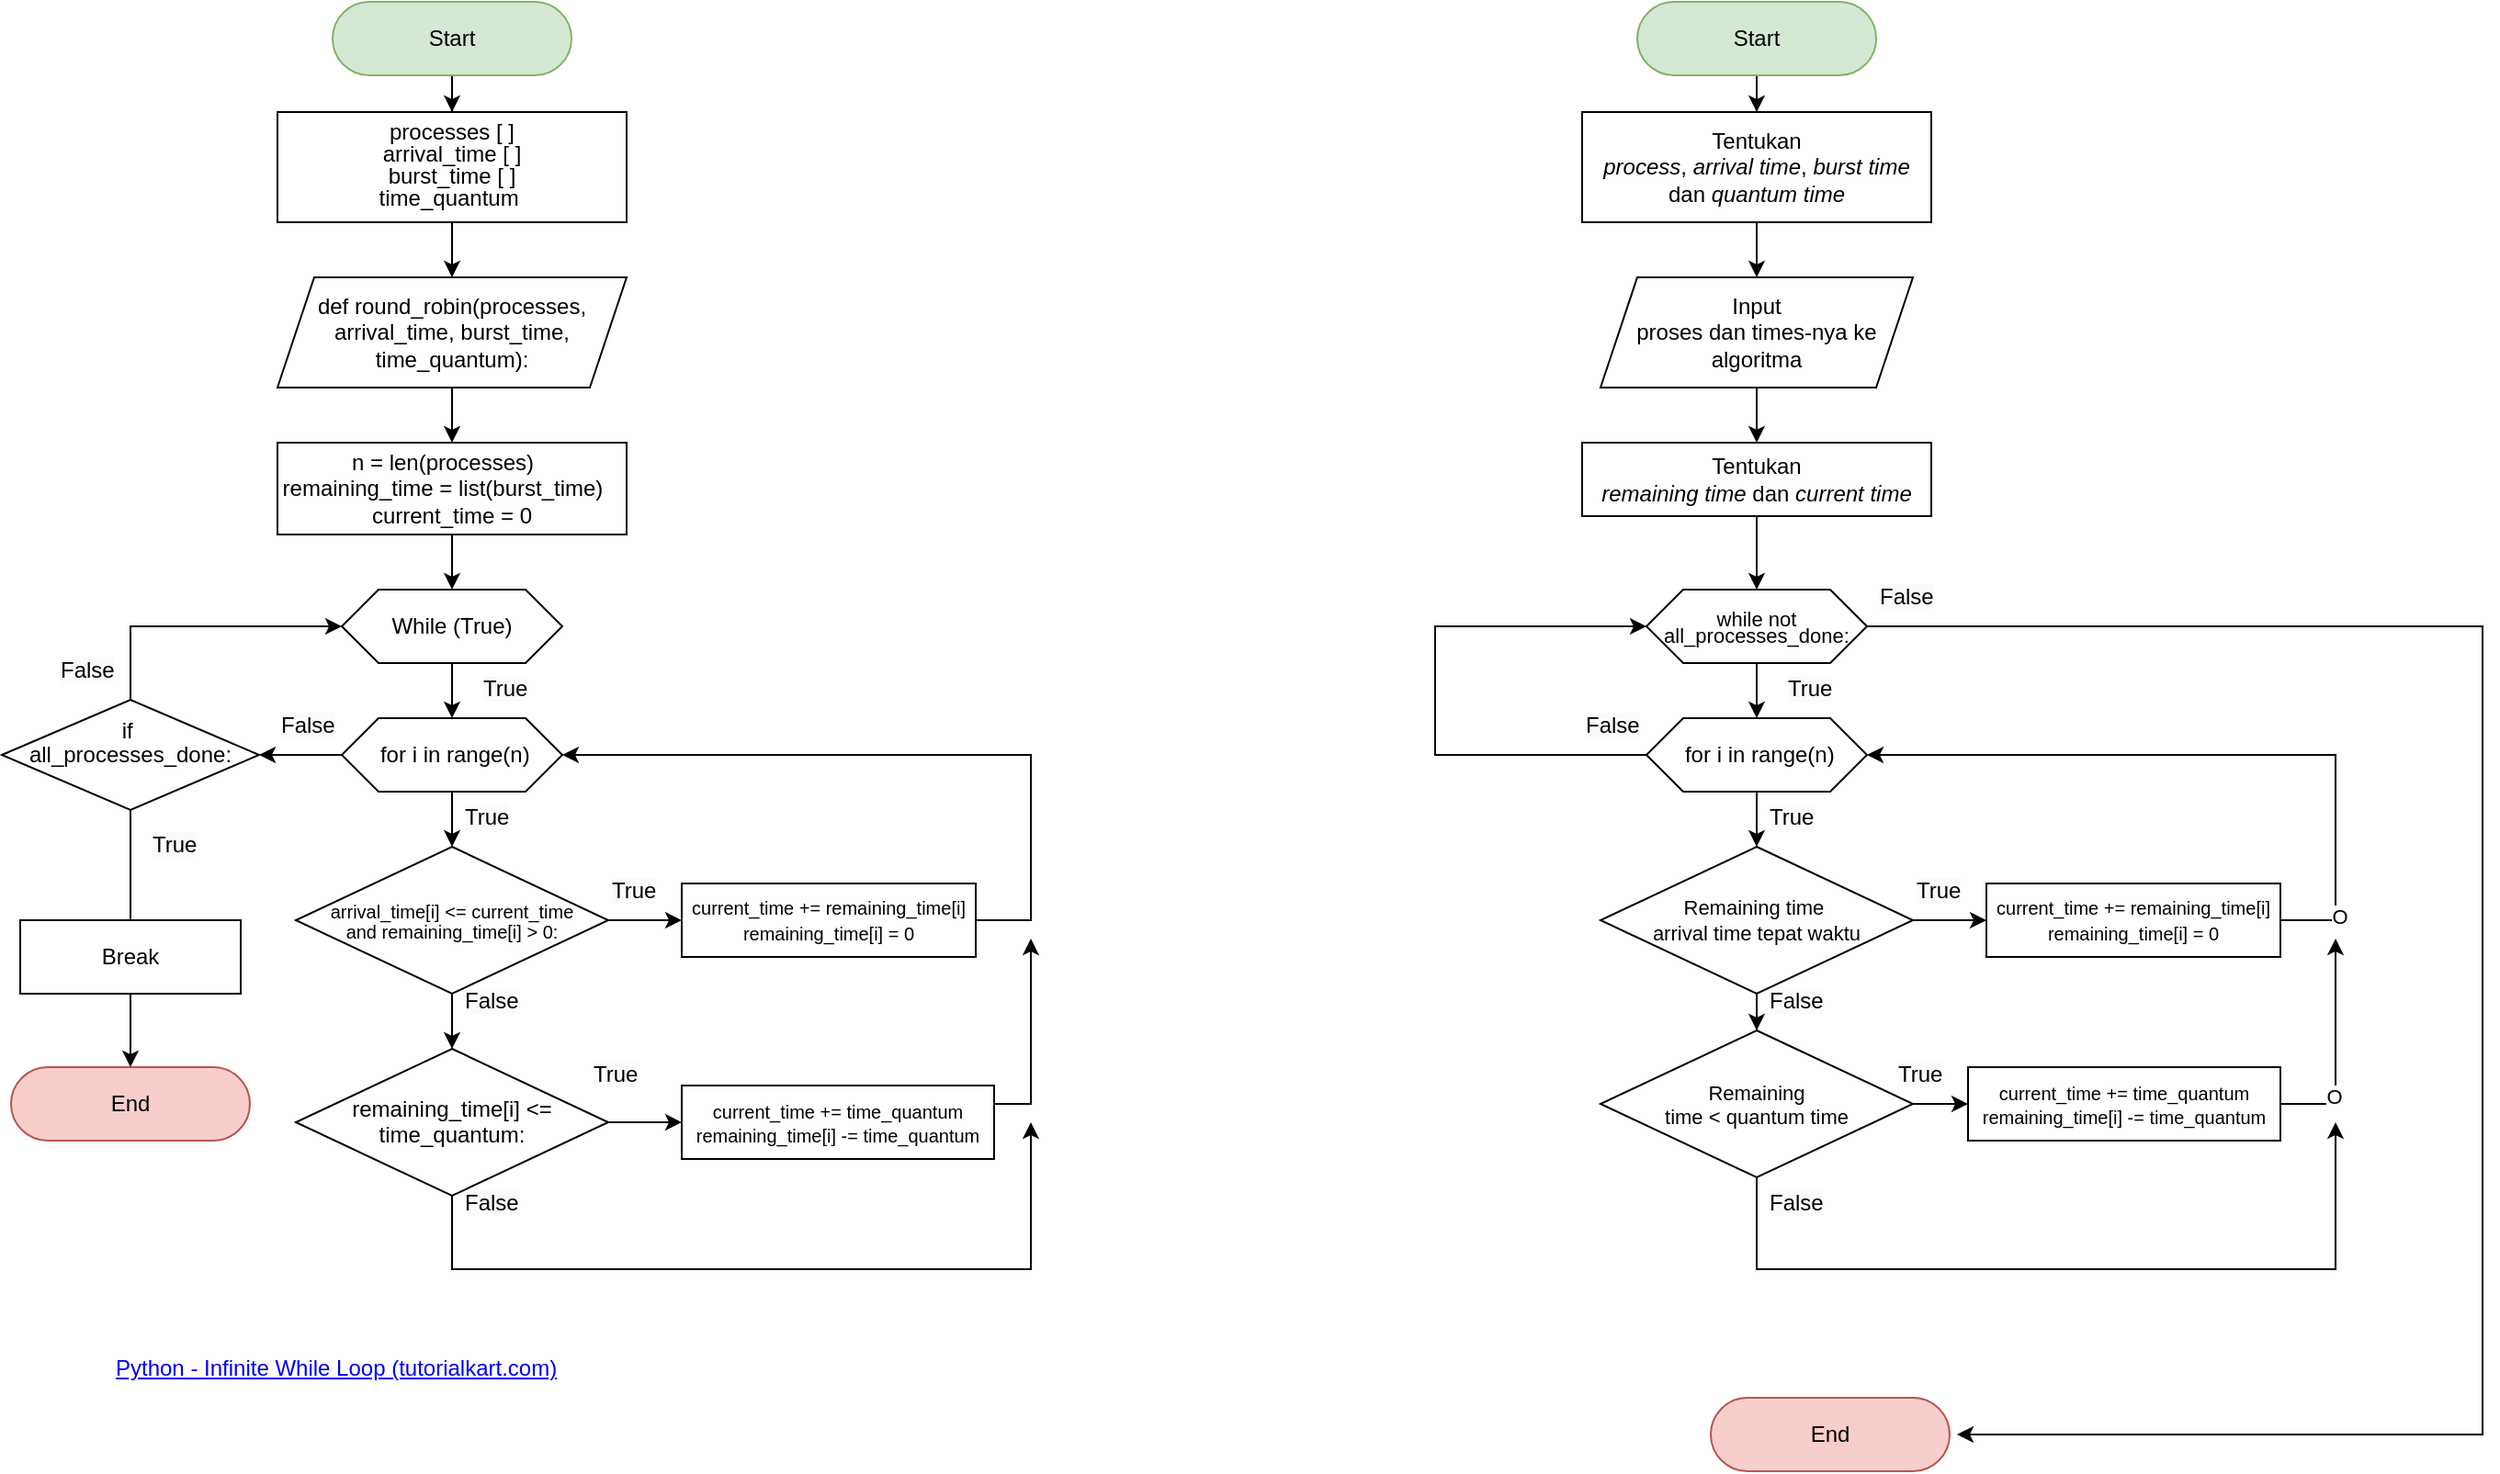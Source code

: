 <mxfile version="22.1.4" type="github">
  <diagram name="Page-1" id="GzDkK3Wdm-paOA56kU2o">
    <mxGraphModel dx="651" dy="1184" grid="1" gridSize="10" guides="1" tooltips="1" connect="1" arrows="1" fold="1" page="1" pageScale="1" pageWidth="827" pageHeight="1169" math="0" shadow="0">
      <root>
        <mxCell id="0" />
        <mxCell id="1" parent="0" />
        <mxCell id="nh16xZnF35ZIOP_AyppK-23" value="" style="edgeStyle=orthogonalEdgeStyle;rounded=0;orthogonalLoop=1;jettySize=auto;html=1;entryX=0.5;entryY=0;entryDx=0;entryDy=0;" parent="1" source="nh16xZnF35ZIOP_AyppK-1" target="nh16xZnF35ZIOP_AyppK-2" edge="1">
          <mxGeometry relative="1" as="geometry" />
        </mxCell>
        <mxCell id="nh16xZnF35ZIOP_AyppK-1" value="Start" style="rounded=1;whiteSpace=wrap;html=1;arcSize=50;fillColor=#d5e8d4;strokeColor=#82b366;" parent="1" vertex="1">
          <mxGeometry x="230" y="140" width="130" height="40" as="geometry" />
        </mxCell>
        <mxCell id="nh16xZnF35ZIOP_AyppK-25" value="" style="edgeStyle=orthogonalEdgeStyle;rounded=0;orthogonalLoop=1;jettySize=auto;html=1;" parent="1" source="nh16xZnF35ZIOP_AyppK-2" target="nh16xZnF35ZIOP_AyppK-3" edge="1">
          <mxGeometry relative="1" as="geometry" />
        </mxCell>
        <mxCell id="nh16xZnF35ZIOP_AyppK-2" value="&lt;p style=&quot;line-height: 0%;&quot; align=&quot;center&quot; class=&quot;MsoNormal&quot;&gt;processes [ ]&lt;/p&gt;&lt;p style=&quot;line-height: 0%;&quot; align=&quot;center&quot; class=&quot;MsoNormal&quot;&gt;arrival_time [ ]&lt;/p&gt;&lt;p style=&quot;line-height: 0%;&quot; align=&quot;center&quot; class=&quot;MsoNormal&quot;&gt;burst_time [ ]&lt;/p&gt;&lt;p style=&quot;line-height: 0%;&quot; align=&quot;center&quot; class=&quot;MsoNormal&quot;&gt;time_quantum&amp;nbsp;&lt;/p&gt;&lt;div style=&quot;line-height: 0%;&quot;&gt;&lt;br&gt;&lt;/div&gt;" style="rounded=0;whiteSpace=wrap;html=1;" parent="1" vertex="1">
          <mxGeometry x="200" y="200" width="190" height="60" as="geometry" />
        </mxCell>
        <mxCell id="nh16xZnF35ZIOP_AyppK-28" style="edgeStyle=orthogonalEdgeStyle;rounded=0;orthogonalLoop=1;jettySize=auto;html=1;entryX=0.5;entryY=0;entryDx=0;entryDy=0;" parent="1" source="nh16xZnF35ZIOP_AyppK-3" target="nh16xZnF35ZIOP_AyppK-4" edge="1">
          <mxGeometry relative="1" as="geometry" />
        </mxCell>
        <mxCell id="nh16xZnF35ZIOP_AyppK-3" value="&lt;p align=&quot;center&quot; class=&quot;MsoNormal&quot;&gt;def round_robin(processes, arrival_time, burst_time, time_quantum):&lt;/p&gt;" style="shape=parallelogram;perimeter=parallelogramPerimeter;whiteSpace=wrap;html=1;fixedSize=1;" parent="1" vertex="1">
          <mxGeometry x="200" y="290" width="190" height="60" as="geometry" />
        </mxCell>
        <mxCell id="nh16xZnF35ZIOP_AyppK-29" style="edgeStyle=orthogonalEdgeStyle;rounded=0;orthogonalLoop=1;jettySize=auto;html=1;" parent="1" source="nh16xZnF35ZIOP_AyppK-4" target="nh16xZnF35ZIOP_AyppK-6" edge="1">
          <mxGeometry relative="1" as="geometry" />
        </mxCell>
        <mxCell id="nh16xZnF35ZIOP_AyppK-4" value="&lt;p align=&quot;center&quot; class=&quot;MsoNormal&quot;&gt;n = len(processes)&lt;span style=&quot;background-color: initial;&quot;&gt;&amp;nbsp; &amp;nbsp; remaining_time = list(burst_time)&lt;/span&gt;&lt;span style=&quot;background-color: initial;&quot;&gt;&amp;nbsp; &amp;nbsp; current_time = 0&lt;/span&gt;&lt;/p&gt;" style="rounded=0;whiteSpace=wrap;html=1;" parent="1" vertex="1">
          <mxGeometry x="200" y="380" width="190" height="50" as="geometry" />
        </mxCell>
        <mxCell id="nh16xZnF35ZIOP_AyppK-31" style="edgeStyle=orthogonalEdgeStyle;rounded=0;orthogonalLoop=1;jettySize=auto;html=1;entryX=0.5;entryY=0;entryDx=0;entryDy=0;" parent="1" source="nh16xZnF35ZIOP_AyppK-6" target="nh16xZnF35ZIOP_AyppK-7" edge="1">
          <mxGeometry relative="1" as="geometry" />
        </mxCell>
        <mxCell id="nh16xZnF35ZIOP_AyppK-6" value="While (True)" style="shape=hexagon;perimeter=hexagonPerimeter2;whiteSpace=wrap;html=1;fixedSize=1;" parent="1" vertex="1">
          <mxGeometry x="235" y="460" width="120" height="40" as="geometry" />
        </mxCell>
        <mxCell id="nh16xZnF35ZIOP_AyppK-18" value="" style="edgeStyle=orthogonalEdgeStyle;rounded=0;orthogonalLoop=1;jettySize=auto;html=1;" parent="1" source="nh16xZnF35ZIOP_AyppK-7" target="nh16xZnF35ZIOP_AyppK-17" edge="1">
          <mxGeometry relative="1" as="geometry" />
        </mxCell>
        <mxCell id="nh16xZnF35ZIOP_AyppK-33" style="edgeStyle=orthogonalEdgeStyle;rounded=0;orthogonalLoop=1;jettySize=auto;html=1;entryX=0.5;entryY=0;entryDx=0;entryDy=0;" parent="1" source="nh16xZnF35ZIOP_AyppK-7" target="nh16xZnF35ZIOP_AyppK-9" edge="1">
          <mxGeometry relative="1" as="geometry" />
        </mxCell>
        <mxCell id="nh16xZnF35ZIOP_AyppK-7" value="&amp;nbsp;for i in range(n)" style="shape=hexagon;perimeter=hexagonPerimeter2;whiteSpace=wrap;html=1;fixedSize=1;" parent="1" vertex="1">
          <mxGeometry x="235" y="530" width="120" height="40" as="geometry" />
        </mxCell>
        <mxCell id="nh16xZnF35ZIOP_AyppK-19" value="" style="edgeStyle=orthogonalEdgeStyle;rounded=0;orthogonalLoop=1;jettySize=auto;html=1;" parent="1" source="nh16xZnF35ZIOP_AyppK-9" target="nh16xZnF35ZIOP_AyppK-16" edge="1">
          <mxGeometry relative="1" as="geometry" />
        </mxCell>
        <mxCell id="nh16xZnF35ZIOP_AyppK-36" value="" style="edgeStyle=orthogonalEdgeStyle;rounded=0;orthogonalLoop=1;jettySize=auto;html=1;" parent="1" source="nh16xZnF35ZIOP_AyppK-9" target="nh16xZnF35ZIOP_AyppK-11" edge="1">
          <mxGeometry relative="1" as="geometry" />
        </mxCell>
        <mxCell id="nh16xZnF35ZIOP_AyppK-9" value="&lt;p style=&quot;line-height: 10%; font-size: 10px;&quot; class=&quot;MsoNormal&quot;&gt;&lt;font style=&quot;font-size: 10px;&quot;&gt;arrival_time[&lt;span style=&quot;background-color: initial;&quot;&gt;i] &amp;lt;= current_time&lt;/span&gt;&lt;/font&gt;&lt;/p&gt;&lt;p style=&quot;line-height: 10%; font-size: 10px;&quot; class=&quot;MsoNormal&quot;&gt;&lt;font style=&quot;font-size: 10px;&quot;&gt;and re&lt;span style=&quot;background-color: initial;&quot;&gt;maining_time[i] &amp;gt; 0:&lt;/span&gt;&lt;/font&gt;&lt;/p&gt;" style="rhombus;whiteSpace=wrap;html=1;rounded=0;shadow=0;align=center;" parent="1" vertex="1">
          <mxGeometry x="210" y="600" width="170" height="80" as="geometry" />
        </mxCell>
        <mxCell id="nh16xZnF35ZIOP_AyppK-20" value="" style="edgeStyle=orthogonalEdgeStyle;rounded=0;orthogonalLoop=1;jettySize=auto;html=1;" parent="1" source="nh16xZnF35ZIOP_AyppK-11" target="nh16xZnF35ZIOP_AyppK-15" edge="1">
          <mxGeometry relative="1" as="geometry" />
        </mxCell>
        <mxCell id="tXyMa349fQZosZSXfKXh-4" style="edgeStyle=orthogonalEdgeStyle;rounded=0;orthogonalLoop=1;jettySize=auto;html=1;" parent="1" source="nh16xZnF35ZIOP_AyppK-11" edge="1">
          <mxGeometry relative="1" as="geometry">
            <mxPoint x="610" y="750" as="targetPoint" />
            <Array as="points">
              <mxPoint x="295" y="830" />
              <mxPoint x="610" y="830" />
            </Array>
          </mxGeometry>
        </mxCell>
        <mxCell id="nh16xZnF35ZIOP_AyppK-11" value="&lt;p style=&quot;line-height: 110%;&quot; align=&quot;center&quot; class=&quot;MsoNormal&quot;&gt;remaining_time[i] &amp;lt;= time_quantum:&lt;br&gt;&lt;/p&gt;" style="rhombus;whiteSpace=wrap;html=1;rounded=0;shadow=0;align=center;" parent="1" vertex="1">
          <mxGeometry x="210" y="710" width="170" height="80" as="geometry" />
        </mxCell>
        <mxCell id="nh16xZnF35ZIOP_AyppK-38" style="edgeStyle=orthogonalEdgeStyle;rounded=0;orthogonalLoop=1;jettySize=auto;html=1;" parent="1" source="nh16xZnF35ZIOP_AyppK-15" edge="1">
          <mxGeometry relative="1" as="geometry">
            <mxPoint x="610" y="650" as="targetPoint" />
            <Array as="points">
              <mxPoint x="610" y="740" />
            </Array>
          </mxGeometry>
        </mxCell>
        <mxCell id="nh16xZnF35ZIOP_AyppK-15" value="&lt;p style=&quot;line-height: 30%; font-size: 10px;&quot; align=&quot;center&quot; class=&quot;MsoNormal&quot;&gt;&lt;font style=&quot;font-size: 10px;&quot;&gt;current_time += time_quantum&lt;/font&gt;&lt;/p&gt;&lt;p style=&quot;line-height: 30%; font-size: 10px;&quot; align=&quot;center&quot; class=&quot;MsoNormal&quot;&gt;&lt;span style=&quot;background-color: initial;&quot;&gt;&lt;font style=&quot;font-size: 10px;&quot;&gt;remaining_time[i] -= time_quantum&lt;/font&gt;&lt;/span&gt;&lt;/p&gt;" style="rounded=0;whiteSpace=wrap;html=1;" parent="1" vertex="1">
          <mxGeometry x="420" y="730" width="170" height="40" as="geometry" />
        </mxCell>
        <mxCell id="nh16xZnF35ZIOP_AyppK-37" style="edgeStyle=orthogonalEdgeStyle;rounded=0;orthogonalLoop=1;jettySize=auto;html=1;entryX=1;entryY=0.5;entryDx=0;entryDy=0;" parent="1" source="nh16xZnF35ZIOP_AyppK-16" target="nh16xZnF35ZIOP_AyppK-7" edge="1">
          <mxGeometry relative="1" as="geometry">
            <Array as="points">
              <mxPoint x="610" y="640" />
              <mxPoint x="610" y="550" />
            </Array>
          </mxGeometry>
        </mxCell>
        <mxCell id="nh16xZnF35ZIOP_AyppK-16" value="&lt;p style=&quot;line-height: 10%;&quot; class=&quot;MsoNormal&quot;&gt;&lt;font style=&quot;font-size: 10px;&quot;&gt;current_time += remaining_time[i]&lt;/font&gt;&lt;/p&gt;&lt;p style=&quot;line-height: 10%;&quot; class=&quot;MsoNormal&quot;&gt;&lt;font style=&quot;font-size: 10px;&quot;&gt;remaining_time[i] = 0&lt;/font&gt;&lt;/p&gt;" style="rounded=0;whiteSpace=wrap;html=1;align=center;perimeterSpacing=0;" parent="1" vertex="1">
          <mxGeometry x="420" y="620" width="160" height="40" as="geometry" />
        </mxCell>
        <mxCell id="nh16xZnF35ZIOP_AyppK-43" style="edgeStyle=orthogonalEdgeStyle;rounded=0;orthogonalLoop=1;jettySize=auto;html=1;exitX=0.5;exitY=0;exitDx=0;exitDy=0;entryX=0;entryY=0.5;entryDx=0;entryDy=0;" parent="1" source="nh16xZnF35ZIOP_AyppK-17" target="nh16xZnF35ZIOP_AyppK-6" edge="1">
          <mxGeometry relative="1" as="geometry">
            <mxPoint x="160" y="445" as="targetPoint" />
            <mxPoint x="120.0" y="515" as="sourcePoint" />
            <Array as="points">
              <mxPoint x="120" y="480" />
            </Array>
          </mxGeometry>
        </mxCell>
        <mxCell id="nh16xZnF35ZIOP_AyppK-45" value="" style="edgeStyle=orthogonalEdgeStyle;rounded=0;orthogonalLoop=1;jettySize=auto;html=1;" parent="1" source="nh16xZnF35ZIOP_AyppK-17" edge="1">
          <mxGeometry relative="1" as="geometry">
            <mxPoint x="120" y="670" as="targetPoint" />
          </mxGeometry>
        </mxCell>
        <mxCell id="nh16xZnF35ZIOP_AyppK-17" value="&lt;p style=&quot;line-height: 10%;&quot; class=&quot;MsoNormal&quot;&gt;&lt;font style=&quot;font-size: 12px;&quot;&gt;if&amp;nbsp;&lt;/font&gt;&lt;/p&gt;&lt;p style=&quot;line-height: 10%;&quot; class=&quot;MsoNormal&quot;&gt;&lt;font style=&quot;font-size: 12px;&quot;&gt;all_processes_done:&lt;/font&gt;&lt;br&gt;&lt;/p&gt;&lt;p style=&quot;line-height: 10%;&quot; class=&quot;MsoNormal&quot;&gt;&lt;font style=&quot;font-size: 12px;&quot;&gt;&lt;br&gt;&lt;/font&gt;&lt;/p&gt;" style="rhombus;whiteSpace=wrap;html=1;rounded=0;shadow=0;align=center;" parent="1" vertex="1">
          <mxGeometry x="50" y="520" width="140" height="60" as="geometry" />
        </mxCell>
        <mxCell id="nh16xZnF35ZIOP_AyppK-46" value="End" style="rounded=1;whiteSpace=wrap;html=1;arcSize=50;fillColor=#f8cecc;strokeColor=#b85450;" parent="1" vertex="1">
          <mxGeometry x="55" y="720" width="130" height="40" as="geometry" />
        </mxCell>
        <mxCell id="tXyMa349fQZosZSXfKXh-1" value="&lt;span style=&quot;color: rgb(0, 0, 0); font-family: Helvetica; font-size: 12px; font-style: normal; font-variant-ligatures: normal; font-variant-caps: normal; font-weight: 400; letter-spacing: normal; orphans: 2; text-align: center; text-indent: 0px; text-transform: none; widows: 2; word-spacing: 0px; -webkit-text-stroke-width: 0px; background-color: rgb(251, 251, 251); text-decoration-thickness: initial; text-decoration-style: initial; text-decoration-color: initial; float: none; display: inline !important;&quot;&gt;True&lt;/span&gt;" style="text;whiteSpace=wrap;html=1;" parent="1" vertex="1">
          <mxGeometry x="300" y="570" width="30" height="30" as="geometry" />
        </mxCell>
        <mxCell id="tXyMa349fQZosZSXfKXh-2" value="&lt;span style=&quot;color: rgb(0, 0, 0); font-family: Helvetica; font-size: 12px; font-style: normal; font-variant-ligatures: normal; font-variant-caps: normal; font-weight: 400; letter-spacing: normal; orphans: 2; text-align: center; text-indent: 0px; text-transform: none; widows: 2; word-spacing: 0px; -webkit-text-stroke-width: 0px; background-color: rgb(251, 251, 251); text-decoration-thickness: initial; text-decoration-style: initial; text-decoration-color: initial; float: none; display: inline !important;&quot;&gt;False&lt;/span&gt;" style="text;whiteSpace=wrap;html=1;" parent="1" vertex="1">
          <mxGeometry x="200" y="520" width="30" height="30" as="geometry" />
        </mxCell>
        <mxCell id="tXyMa349fQZosZSXfKXh-3" value="&lt;span style=&quot;color: rgb(0, 0, 0); font-family: Helvetica; font-size: 12px; font-style: normal; font-variant-ligatures: normal; font-variant-caps: normal; font-weight: 400; letter-spacing: normal; orphans: 2; text-align: center; text-indent: 0px; text-transform: none; widows: 2; word-spacing: 0px; -webkit-text-stroke-width: 0px; background-color: rgb(251, 251, 251); text-decoration-thickness: initial; text-decoration-style: initial; text-decoration-color: initial; float: none; display: inline !important;&quot;&gt;True&lt;/span&gt;" style="text;whiteSpace=wrap;html=1;" parent="1" vertex="1">
          <mxGeometry x="380" y="610" width="30" height="30" as="geometry" />
        </mxCell>
        <mxCell id="tXyMa349fQZosZSXfKXh-5" value="&lt;span style=&quot;color: rgb(0, 0, 0); font-family: Helvetica; font-size: 12px; font-style: normal; font-variant-ligatures: normal; font-variant-caps: normal; font-weight: 400; letter-spacing: normal; orphans: 2; text-align: center; text-indent: 0px; text-transform: none; widows: 2; word-spacing: 0px; -webkit-text-stroke-width: 0px; background-color: rgb(251, 251, 251); text-decoration-thickness: initial; text-decoration-style: initial; text-decoration-color: initial; float: none; display: inline !important;&quot;&gt;True&lt;/span&gt;" style="text;whiteSpace=wrap;html=1;" parent="1" vertex="1">
          <mxGeometry x="370" y="710" width="30" height="30" as="geometry" />
        </mxCell>
        <mxCell id="tXyMa349fQZosZSXfKXh-6" value="&lt;span style=&quot;color: rgb(0, 0, 0); font-family: Helvetica; font-size: 12px; font-style: normal; font-variant-ligatures: normal; font-variant-caps: normal; font-weight: 400; letter-spacing: normal; orphans: 2; text-align: center; text-indent: 0px; text-transform: none; widows: 2; word-spacing: 0px; -webkit-text-stroke-width: 0px; background-color: rgb(251, 251, 251); text-decoration-thickness: initial; text-decoration-style: initial; text-decoration-color: initial; float: none; display: inline !important;&quot;&gt;True&lt;/span&gt;" style="text;whiteSpace=wrap;html=1;" parent="1" vertex="1">
          <mxGeometry x="130" y="585" width="30" height="30" as="geometry" />
        </mxCell>
        <mxCell id="tXyMa349fQZosZSXfKXh-11" value="&lt;span style=&quot;color: rgb(0, 0, 0); font-family: Helvetica; font-size: 12px; font-style: normal; font-variant-ligatures: normal; font-variant-caps: normal; font-weight: 400; letter-spacing: normal; orphans: 2; text-align: center; text-indent: 0px; text-transform: none; widows: 2; word-spacing: 0px; -webkit-text-stroke-width: 0px; background-color: rgb(251, 251, 251); text-decoration-thickness: initial; text-decoration-style: initial; text-decoration-color: initial; float: none; display: inline !important;&quot;&gt;False&lt;/span&gt;" style="text;whiteSpace=wrap;html=1;" parent="1" vertex="1">
          <mxGeometry x="300" y="670" width="30" height="30" as="geometry" />
        </mxCell>
        <mxCell id="tXyMa349fQZosZSXfKXh-12" value="&lt;span style=&quot;color: rgb(0, 0, 0); font-family: Helvetica; font-size: 12px; font-style: normal; font-variant-ligatures: normal; font-variant-caps: normal; font-weight: 400; letter-spacing: normal; orphans: 2; text-align: center; text-indent: 0px; text-transform: none; widows: 2; word-spacing: 0px; -webkit-text-stroke-width: 0px; background-color: rgb(251, 251, 251); text-decoration-thickness: initial; text-decoration-style: initial; text-decoration-color: initial; float: none; display: inline !important;&quot;&gt;False&lt;/span&gt;" style="text;whiteSpace=wrap;html=1;" parent="1" vertex="1">
          <mxGeometry x="300" y="780" width="30" height="30" as="geometry" />
        </mxCell>
        <mxCell id="tXyMa349fQZosZSXfKXh-13" value="&lt;span style=&quot;color: rgb(0, 0, 0); font-family: Helvetica; font-size: 12px; font-style: normal; font-variant-ligatures: normal; font-variant-caps: normal; font-weight: 400; letter-spacing: normal; orphans: 2; text-align: center; text-indent: 0px; text-transform: none; widows: 2; word-spacing: 0px; -webkit-text-stroke-width: 0px; background-color: rgb(251, 251, 251); text-decoration-thickness: initial; text-decoration-style: initial; text-decoration-color: initial; float: none; display: inline !important;&quot;&gt;False&lt;/span&gt;" style="text;whiteSpace=wrap;html=1;" parent="1" vertex="1">
          <mxGeometry x="80" y="490" width="30" height="30" as="geometry" />
        </mxCell>
        <mxCell id="tXyMa349fQZosZSXfKXh-14" value="&lt;span style=&quot;color: rgb(0, 0, 0); font-family: Helvetica; font-size: 12px; font-style: normal; font-variant-ligatures: normal; font-variant-caps: normal; font-weight: 400; letter-spacing: normal; orphans: 2; text-align: center; text-indent: 0px; text-transform: none; widows: 2; word-spacing: 0px; -webkit-text-stroke-width: 0px; background-color: rgb(251, 251, 251); text-decoration-thickness: initial; text-decoration-style: initial; text-decoration-color: initial; float: none; display: inline !important;&quot;&gt;True&lt;/span&gt;" style="text;whiteSpace=wrap;html=1;" parent="1" vertex="1">
          <mxGeometry x="310" y="500" width="30" height="30" as="geometry" />
        </mxCell>
        <mxCell id="tXyMa349fQZosZSXfKXh-18" value="" style="edgeStyle=orthogonalEdgeStyle;rounded=0;orthogonalLoop=1;jettySize=auto;html=1;entryX=0.5;entryY=0;entryDx=0;entryDy=0;" parent="1" source="tXyMa349fQZosZSXfKXh-19" target="tXyMa349fQZosZSXfKXh-21" edge="1">
          <mxGeometry relative="1" as="geometry" />
        </mxCell>
        <mxCell id="tXyMa349fQZosZSXfKXh-19" value="Start" style="rounded=1;whiteSpace=wrap;html=1;arcSize=50;fillColor=#d5e8d4;strokeColor=#82b366;" parent="1" vertex="1">
          <mxGeometry x="940" y="140" width="130" height="40" as="geometry" />
        </mxCell>
        <mxCell id="tXyMa349fQZosZSXfKXh-20" value="" style="edgeStyle=orthogonalEdgeStyle;rounded=0;orthogonalLoop=1;jettySize=auto;html=1;" parent="1" source="tXyMa349fQZosZSXfKXh-21" target="tXyMa349fQZosZSXfKXh-23" edge="1">
          <mxGeometry relative="1" as="geometry" />
        </mxCell>
        <mxCell id="tXyMa349fQZosZSXfKXh-21" value="&lt;p align=&quot;center&quot; class=&quot;MsoNormal&quot;&gt;Tentukan&lt;br&gt;&lt;i&gt;process&lt;/i&gt;, &lt;i&gt;arrival time&lt;/i&gt;, &lt;i&gt;burst time&lt;/i&gt; dan &lt;i&gt;quantum time&lt;/i&gt;&lt;span style=&quot;font-family: &amp;quot;Plus Jakarta Sans&amp;quot;;&quot;&gt;&lt;/span&gt;&lt;/p&gt;" style="rounded=0;whiteSpace=wrap;html=1;" parent="1" vertex="1">
          <mxGeometry x="910" y="200" width="190" height="60" as="geometry" />
        </mxCell>
        <mxCell id="tXyMa349fQZosZSXfKXh-22" style="edgeStyle=orthogonalEdgeStyle;rounded=0;orthogonalLoop=1;jettySize=auto;html=1;entryX=0.5;entryY=0;entryDx=0;entryDy=0;" parent="1" source="tXyMa349fQZosZSXfKXh-23" target="tXyMa349fQZosZSXfKXh-25" edge="1">
          <mxGeometry relative="1" as="geometry" />
        </mxCell>
        <mxCell id="tXyMa349fQZosZSXfKXh-23" value="&lt;p align=&quot;center&quot; class=&quot;MsoNormal&quot;&gt;Input&lt;br/&gt;proses dan times-nya ke algoritma&lt;span style=&quot;font-family: &amp;quot;Plus Jakarta Sans&amp;quot;;&quot;&gt;&lt;/span&gt;&lt;/p&gt;" style="shape=parallelogram;perimeter=parallelogramPerimeter;whiteSpace=wrap;html=1;fixedSize=1;" parent="1" vertex="1">
          <mxGeometry x="920" y="290" width="170" height="60" as="geometry" />
        </mxCell>
        <mxCell id="tXyMa349fQZosZSXfKXh-24" style="edgeStyle=orthogonalEdgeStyle;rounded=0;orthogonalLoop=1;jettySize=auto;html=1;" parent="1" source="tXyMa349fQZosZSXfKXh-25" target="tXyMa349fQZosZSXfKXh-28" edge="1">
          <mxGeometry relative="1" as="geometry" />
        </mxCell>
        <mxCell id="tXyMa349fQZosZSXfKXh-25" value="&lt;p align=&quot;center&quot; class=&quot;MsoNormal&quot;&gt;&lt;font style=&quot;font-size: 12px;&quot;&gt;&lt;font style=&quot;&quot;&gt;Tentukan&lt;br&gt;&lt;i&gt;remaining time&lt;/i&gt; dan&lt;i&gt; current &lt;/i&gt;&lt;/font&gt;&lt;i&gt;time&lt;/i&gt;&lt;/font&gt;&lt;span style=&quot;font-family: &amp;quot;Plus Jakarta Sans&amp;quot;;&quot;&gt;&lt;/span&gt;&lt;/p&gt;" style="rounded=0;whiteSpace=wrap;html=1;" parent="1" vertex="1">
          <mxGeometry x="910" y="380" width="190" height="40" as="geometry" />
        </mxCell>
        <mxCell id="tXyMa349fQZosZSXfKXh-26" style="edgeStyle=orthogonalEdgeStyle;rounded=0;orthogonalLoop=1;jettySize=auto;html=1;entryX=0.5;entryY=0;entryDx=0;entryDy=0;" parent="1" source="tXyMa349fQZosZSXfKXh-28" target="tXyMa349fQZosZSXfKXh-31" edge="1">
          <mxGeometry relative="1" as="geometry" />
        </mxCell>
        <mxCell id="tXyMa349fQZosZSXfKXh-27" style="edgeStyle=orthogonalEdgeStyle;rounded=0;orthogonalLoop=1;jettySize=auto;html=1;entryX=1;entryY=0.5;entryDx=0;entryDy=0;" parent="1" source="tXyMa349fQZosZSXfKXh-28" edge="1">
          <mxGeometry relative="1" as="geometry">
            <Array as="points">
              <mxPoint x="1400" y="480" />
              <mxPoint x="1400" y="920" />
            </Array>
            <mxPoint x="1114" y="920" as="targetPoint" />
          </mxGeometry>
        </mxCell>
        <mxCell id="tXyMa349fQZosZSXfKXh-28" value="&lt;p style=&quot;line-height: 70%;&quot;&gt;&lt;font style=&quot;font-size: 11px;&quot;&gt;while not all_processes_done:&lt;/font&gt;&lt;/p&gt;" style="shape=hexagon;perimeter=hexagonPerimeter2;whiteSpace=wrap;html=1;fixedSize=1;" parent="1" vertex="1">
          <mxGeometry x="945" y="460" width="120" height="40" as="geometry" />
        </mxCell>
        <mxCell id="tXyMa349fQZosZSXfKXh-30" style="edgeStyle=orthogonalEdgeStyle;rounded=0;orthogonalLoop=1;jettySize=auto;html=1;entryX=0.5;entryY=0;entryDx=0;entryDy=0;" parent="1" source="tXyMa349fQZosZSXfKXh-31" target="tXyMa349fQZosZSXfKXh-34" edge="1">
          <mxGeometry relative="1" as="geometry" />
        </mxCell>
        <mxCell id="tXyMa349fQZosZSXfKXh-31" value="&amp;nbsp;for i in range(n)" style="shape=hexagon;perimeter=hexagonPerimeter2;whiteSpace=wrap;html=1;fixedSize=1;" parent="1" vertex="1">
          <mxGeometry x="945" y="530" width="120" height="40" as="geometry" />
        </mxCell>
        <mxCell id="tXyMa349fQZosZSXfKXh-32" value="" style="edgeStyle=orthogonalEdgeStyle;rounded=0;orthogonalLoop=1;jettySize=auto;html=1;" parent="1" source="tXyMa349fQZosZSXfKXh-34" target="tXyMa349fQZosZSXfKXh-43" edge="1">
          <mxGeometry relative="1" as="geometry" />
        </mxCell>
        <mxCell id="tXyMa349fQZosZSXfKXh-33" value="" style="edgeStyle=orthogonalEdgeStyle;rounded=0;orthogonalLoop=1;jettySize=auto;html=1;" parent="1" source="tXyMa349fQZosZSXfKXh-34" target="tXyMa349fQZosZSXfKXh-37" edge="1">
          <mxGeometry relative="1" as="geometry" />
        </mxCell>
        <mxCell id="tXyMa349fQZosZSXfKXh-34" value="&lt;p style=&quot;line-height: 10%;&quot; class=&quot;MsoNormal&quot;&gt;&lt;font style=&quot;font-size: 11px;&quot;&gt;Remaining time&amp;nbsp;&lt;/font&gt;&lt;/p&gt;&lt;p style=&quot;line-height: 10%;&quot; class=&quot;MsoNormal&quot;&gt;&lt;font style=&quot;font-size: 11px;&quot;&gt;arrival time tepat waktu&lt;/font&gt;&lt;/p&gt;" style="rhombus;whiteSpace=wrap;html=1;rounded=0;shadow=0;align=center;" parent="1" vertex="1">
          <mxGeometry x="920" y="600" width="170" height="80" as="geometry" />
        </mxCell>
        <mxCell id="tXyMa349fQZosZSXfKXh-35" value="" style="edgeStyle=orthogonalEdgeStyle;rounded=0;orthogonalLoop=1;jettySize=auto;html=1;" parent="1" source="tXyMa349fQZosZSXfKXh-37" target="tXyMa349fQZosZSXfKXh-40" edge="1">
          <mxGeometry relative="1" as="geometry" />
        </mxCell>
        <mxCell id="tXyMa349fQZosZSXfKXh-36" style="edgeStyle=orthogonalEdgeStyle;rounded=0;orthogonalLoop=1;jettySize=auto;html=1;" parent="1" source="tXyMa349fQZosZSXfKXh-37" edge="1">
          <mxGeometry relative="1" as="geometry">
            <mxPoint x="1320" y="750" as="targetPoint" />
            <Array as="points">
              <mxPoint x="1005" y="830" />
              <mxPoint x="1320" y="830" />
            </Array>
          </mxGeometry>
        </mxCell>
        <mxCell id="tXyMa349fQZosZSXfKXh-37" value="&lt;p style=&quot;line-height: 110%; font-size: 11px;&quot; align=&quot;center&quot; class=&quot;MsoNormal&quot;&gt;Remaining&lt;br&gt;time &amp;lt; quantum time&lt;/p&gt;" style="rhombus;whiteSpace=wrap;html=1;rounded=0;shadow=0;align=center;" parent="1" vertex="1">
          <mxGeometry x="920" y="700" width="170" height="80" as="geometry" />
        </mxCell>
        <mxCell id="tXyMa349fQZosZSXfKXh-38" style="edgeStyle=orthogonalEdgeStyle;rounded=0;orthogonalLoop=1;jettySize=auto;html=1;" parent="1" source="tXyMa349fQZosZSXfKXh-40" edge="1">
          <mxGeometry relative="1" as="geometry">
            <mxPoint x="1320" y="650" as="targetPoint" />
            <Array as="points">
              <mxPoint x="1320" y="740" />
            </Array>
          </mxGeometry>
        </mxCell>
        <mxCell id="tXyMa349fQZosZSXfKXh-39" value="O" style="edgeLabel;html=1;align=center;verticalAlign=middle;resizable=0;points=[];" parent="tXyMa349fQZosZSXfKXh-38" vertex="1" connectable="0">
          <mxGeometry x="-0.429" y="1" relative="1" as="geometry">
            <mxPoint as="offset" />
          </mxGeometry>
        </mxCell>
        <mxCell id="tXyMa349fQZosZSXfKXh-40" value="&lt;p style=&quot;line-height: 30%; font-size: 10px;&quot; align=&quot;center&quot; class=&quot;MsoNormal&quot;&gt;&lt;font style=&quot;font-size: 10px;&quot;&gt;current_time += time_quantum&lt;/font&gt;&lt;/p&gt;&lt;p style=&quot;line-height: 30%; font-size: 10px;&quot; align=&quot;center&quot; class=&quot;MsoNormal&quot;&gt;&lt;span style=&quot;background-color: initial;&quot;&gt;&lt;font style=&quot;font-size: 10px;&quot;&gt;remaining_time[i] -= time_quantum&lt;/font&gt;&lt;/span&gt;&lt;/p&gt;" style="rounded=0;whiteSpace=wrap;html=1;" parent="1" vertex="1">
          <mxGeometry x="1120" y="720" width="170" height="40" as="geometry" />
        </mxCell>
        <mxCell id="tXyMa349fQZosZSXfKXh-41" style="edgeStyle=orthogonalEdgeStyle;rounded=0;orthogonalLoop=1;jettySize=auto;html=1;entryX=1;entryY=0.5;entryDx=0;entryDy=0;" parent="1" source="tXyMa349fQZosZSXfKXh-43" target="tXyMa349fQZosZSXfKXh-31" edge="1">
          <mxGeometry relative="1" as="geometry">
            <Array as="points">
              <mxPoint x="1320" y="640" />
              <mxPoint x="1320" y="550" />
            </Array>
          </mxGeometry>
        </mxCell>
        <mxCell id="tXyMa349fQZosZSXfKXh-42" value="O" style="edgeLabel;html=1;align=center;verticalAlign=middle;resizable=0;points=[];" parent="tXyMa349fQZosZSXfKXh-41" vertex="1" connectable="0">
          <mxGeometry x="-0.828" y="-2" relative="1" as="geometry">
            <mxPoint as="offset" />
          </mxGeometry>
        </mxCell>
        <mxCell id="tXyMa349fQZosZSXfKXh-43" value="&lt;p style=&quot;line-height: 10%;&quot; class=&quot;MsoNormal&quot;&gt;&lt;font style=&quot;font-size: 10px;&quot;&gt;current_time += remaining_time[i]&lt;/font&gt;&lt;/p&gt;&lt;p style=&quot;line-height: 10%;&quot; class=&quot;MsoNormal&quot;&gt;&lt;font style=&quot;font-size: 10px;&quot;&gt;remaining_time[i] = 0&lt;/font&gt;&lt;/p&gt;" style="rounded=0;whiteSpace=wrap;html=1;align=center;perimeterSpacing=0;" parent="1" vertex="1">
          <mxGeometry x="1130" y="620" width="160" height="40" as="geometry" />
        </mxCell>
        <mxCell id="tXyMa349fQZosZSXfKXh-44" style="edgeStyle=orthogonalEdgeStyle;rounded=0;orthogonalLoop=1;jettySize=auto;html=1;entryX=0;entryY=0.5;entryDx=0;entryDy=0;exitX=0;exitY=0.5;exitDx=0;exitDy=0;" parent="1" source="tXyMa349fQZosZSXfKXh-31" target="tXyMa349fQZosZSXfKXh-28" edge="1">
          <mxGeometry relative="1" as="geometry">
            <mxPoint x="870" y="445" as="targetPoint" />
            <mxPoint x="830" y="520" as="sourcePoint" />
            <Array as="points">
              <mxPoint x="830" y="550" />
              <mxPoint x="830" y="480" />
            </Array>
          </mxGeometry>
        </mxCell>
        <mxCell id="tXyMa349fQZosZSXfKXh-47" value="End" style="rounded=1;whiteSpace=wrap;html=1;arcSize=50;fillColor=#f8cecc;strokeColor=#b85450;" parent="1" vertex="1">
          <mxGeometry x="980" y="900" width="130" height="40" as="geometry" />
        </mxCell>
        <mxCell id="tXyMa349fQZosZSXfKXh-50" value="&lt;span style=&quot;color: rgb(0, 0, 0); font-family: Helvetica; font-size: 12px; font-style: normal; font-variant-ligatures: normal; font-variant-caps: normal; font-weight: 400; letter-spacing: normal; orphans: 2; text-align: center; text-indent: 0px; text-transform: none; widows: 2; word-spacing: 0px; -webkit-text-stroke-width: 0px; background-color: rgb(251, 251, 251); text-decoration-thickness: initial; text-decoration-style: initial; text-decoration-color: initial; float: none; display: inline !important;&quot;&gt;True&lt;/span&gt;" style="text;whiteSpace=wrap;html=1;" parent="1" vertex="1">
          <mxGeometry x="1010" y="570" width="30" height="30" as="geometry" />
        </mxCell>
        <mxCell id="tXyMa349fQZosZSXfKXh-51" value="&lt;span style=&quot;color: rgb(0, 0, 0); font-family: Helvetica; font-size: 12px; font-style: normal; font-variant-ligatures: normal; font-variant-caps: normal; font-weight: 400; letter-spacing: normal; orphans: 2; text-align: center; text-indent: 0px; text-transform: none; widows: 2; word-spacing: 0px; -webkit-text-stroke-width: 0px; background-color: rgb(251, 251, 251); text-decoration-thickness: initial; text-decoration-style: initial; text-decoration-color: initial; float: none; display: inline !important;&quot;&gt;False&lt;/span&gt;" style="text;whiteSpace=wrap;html=1;" parent="1" vertex="1">
          <mxGeometry x="910" y="520" width="30" height="30" as="geometry" />
        </mxCell>
        <mxCell id="tXyMa349fQZosZSXfKXh-52" value="&lt;span style=&quot;color: rgb(0, 0, 0); font-family: Helvetica; font-size: 12px; font-style: normal; font-variant-ligatures: normal; font-variant-caps: normal; font-weight: 400; letter-spacing: normal; orphans: 2; text-align: center; text-indent: 0px; text-transform: none; widows: 2; word-spacing: 0px; -webkit-text-stroke-width: 0px; background-color: rgb(251, 251, 251); text-decoration-thickness: initial; text-decoration-style: initial; text-decoration-color: initial; float: none; display: inline !important;&quot;&gt;True&lt;/span&gt;" style="text;whiteSpace=wrap;html=1;" parent="1" vertex="1">
          <mxGeometry x="1090" y="610" width="30" height="30" as="geometry" />
        </mxCell>
        <mxCell id="tXyMa349fQZosZSXfKXh-53" value="&lt;span style=&quot;color: rgb(0, 0, 0); font-family: Helvetica; font-size: 12px; font-style: normal; font-variant-ligatures: normal; font-variant-caps: normal; font-weight: 400; letter-spacing: normal; orphans: 2; text-align: center; text-indent: 0px; text-transform: none; widows: 2; word-spacing: 0px; -webkit-text-stroke-width: 0px; background-color: rgb(251, 251, 251); text-decoration-thickness: initial; text-decoration-style: initial; text-decoration-color: initial; float: none; display: inline !important;&quot;&gt;True&lt;/span&gt;" style="text;whiteSpace=wrap;html=1;" parent="1" vertex="1">
          <mxGeometry x="1080" y="710" width="30" height="30" as="geometry" />
        </mxCell>
        <mxCell id="tXyMa349fQZosZSXfKXh-55" value="&lt;span style=&quot;color: rgb(0, 0, 0); font-family: Helvetica; font-size: 12px; font-style: normal; font-variant-ligatures: normal; font-variant-caps: normal; font-weight: 400; letter-spacing: normal; orphans: 2; text-align: center; text-indent: 0px; text-transform: none; widows: 2; word-spacing: 0px; -webkit-text-stroke-width: 0px; background-color: rgb(251, 251, 251); text-decoration-thickness: initial; text-decoration-style: initial; text-decoration-color: initial; float: none; display: inline !important;&quot;&gt;False&lt;/span&gt;" style="text;whiteSpace=wrap;html=1;" parent="1" vertex="1">
          <mxGeometry x="1010" y="670" width="30" height="30" as="geometry" />
        </mxCell>
        <mxCell id="tXyMa349fQZosZSXfKXh-56" value="&lt;span style=&quot;color: rgb(0, 0, 0); font-family: Helvetica; font-size: 12px; font-style: normal; font-variant-ligatures: normal; font-variant-caps: normal; font-weight: 400; letter-spacing: normal; orphans: 2; text-align: center; text-indent: 0px; text-transform: none; widows: 2; word-spacing: 0px; -webkit-text-stroke-width: 0px; background-color: rgb(251, 251, 251); text-decoration-thickness: initial; text-decoration-style: initial; text-decoration-color: initial; float: none; display: inline !important;&quot;&gt;False&lt;/span&gt;" style="text;whiteSpace=wrap;html=1;" parent="1" vertex="1">
          <mxGeometry x="1010" y="780" width="30" height="30" as="geometry" />
        </mxCell>
        <mxCell id="tXyMa349fQZosZSXfKXh-58" value="&lt;span style=&quot;color: rgb(0, 0, 0); font-family: Helvetica; font-size: 12px; font-style: normal; font-variant-ligatures: normal; font-variant-caps: normal; font-weight: 400; letter-spacing: normal; orphans: 2; text-align: center; text-indent: 0px; text-transform: none; widows: 2; word-spacing: 0px; -webkit-text-stroke-width: 0px; background-color: rgb(251, 251, 251); text-decoration-thickness: initial; text-decoration-style: initial; text-decoration-color: initial; float: none; display: inline !important;&quot;&gt;True&lt;/span&gt;" style="text;whiteSpace=wrap;html=1;" parent="1" vertex="1">
          <mxGeometry x="1020" y="500" width="30" height="30" as="geometry" />
        </mxCell>
        <mxCell id="tXyMa349fQZosZSXfKXh-59" value="&lt;span style=&quot;color: rgb(0, 0, 0); font-family: Helvetica; font-size: 12px; font-style: normal; font-variant-ligatures: normal; font-variant-caps: normal; font-weight: 400; letter-spacing: normal; orphans: 2; text-align: center; text-indent: 0px; text-transform: none; widows: 2; word-spacing: 0px; -webkit-text-stroke-width: 0px; background-color: rgb(251, 251, 251); text-decoration-thickness: initial; text-decoration-style: initial; text-decoration-color: initial; float: none; display: inline !important;&quot;&gt;False&lt;/span&gt;" style="text;whiteSpace=wrap;html=1;" parent="1" vertex="1">
          <mxGeometry x="1070" y="450" width="30" height="30" as="geometry" />
        </mxCell>
        <mxCell id="tXyMa349fQZosZSXfKXh-60" value="&lt;a href=&quot;https://www.tutorialkart.com/python/python-while-loop/python-infinite-while-loop/#gsc.tab=0&quot;&gt;Python - Infinite While Loop (tutorialkart.com)&lt;/a&gt;" style="text;whiteSpace=wrap;html=1;" parent="1" vertex="1">
          <mxGeometry x="110" y="870" width="270" height="40" as="geometry" />
        </mxCell>
        <mxCell id="QGNbT5jObdTS1fF3FQh8-5" value="" style="edgeStyle=orthogonalEdgeStyle;rounded=0;orthogonalLoop=1;jettySize=auto;html=1;" edge="1" parent="1" source="QGNbT5jObdTS1fF3FQh8-3" target="nh16xZnF35ZIOP_AyppK-46">
          <mxGeometry relative="1" as="geometry" />
        </mxCell>
        <mxCell id="QGNbT5jObdTS1fF3FQh8-3" value="Break" style="rounded=0;whiteSpace=wrap;html=1;" vertex="1" parent="1">
          <mxGeometry x="60" y="640" width="120" height="40" as="geometry" />
        </mxCell>
      </root>
    </mxGraphModel>
  </diagram>
</mxfile>
